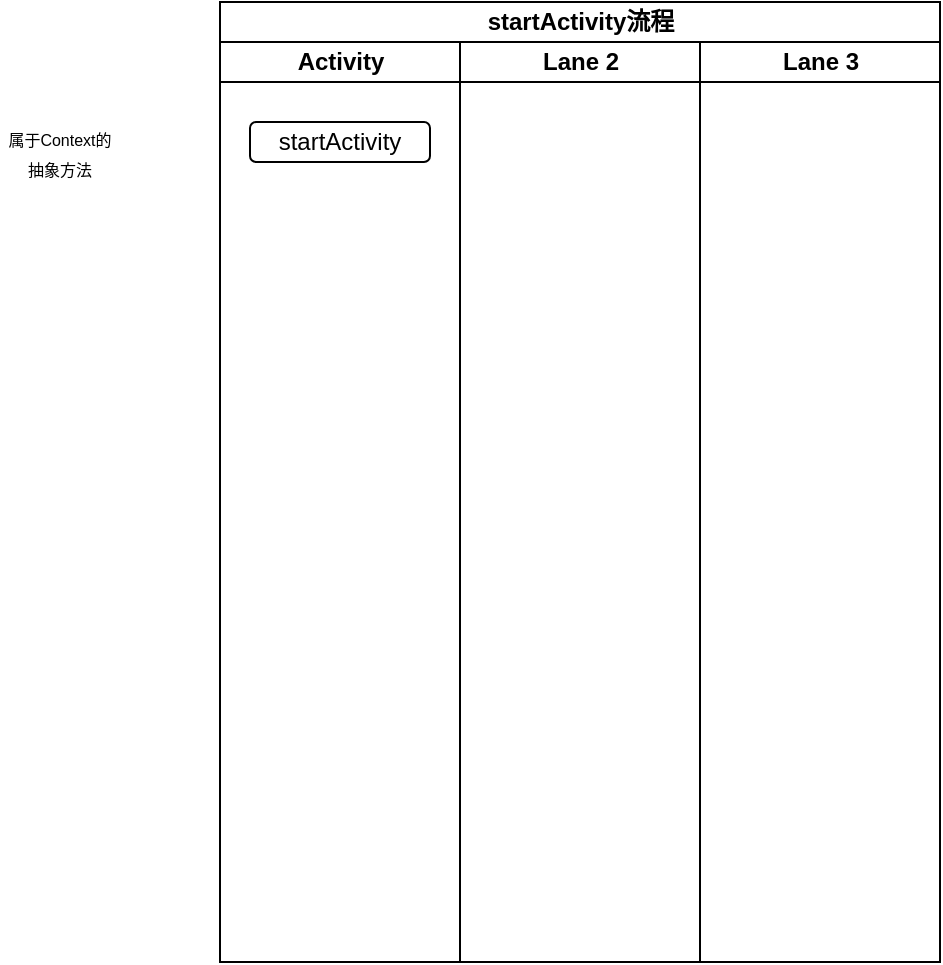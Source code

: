 <mxfile version="26.2.9">
  <diagram name="Activity启动" id="-ayfRYu_J87Z2k8ZAiav">
    <mxGraphModel dx="566" dy="464" grid="1" gridSize="10" guides="1" tooltips="1" connect="1" arrows="1" fold="1" page="1" pageScale="1" pageWidth="827" pageHeight="1169" math="0" shadow="0">
      <root>
        <mxCell id="0" />
        <mxCell id="1" parent="0" />
        <mxCell id="JiGocW1-IXIZcrb5UFu4-1" value="startActivity流程" style="swimlane;childLayout=stackLayout;resizeParent=1;resizeParentMax=0;startSize=20;html=1;" vertex="1" parent="1">
          <mxGeometry x="230.0" y="110" width="360" height="480" as="geometry" />
        </mxCell>
        <mxCell id="JiGocW1-IXIZcrb5UFu4-2" value="Activity" style="swimlane;startSize=20;html=1;" vertex="1" parent="JiGocW1-IXIZcrb5UFu4-1">
          <mxGeometry y="20" width="120" height="460" as="geometry" />
        </mxCell>
        <mxCell id="JiGocW1-IXIZcrb5UFu4-5" value="startActivity" style="rounded=1;whiteSpace=wrap;html=1;" vertex="1" parent="JiGocW1-IXIZcrb5UFu4-2">
          <mxGeometry x="15" y="40" width="90" height="20" as="geometry" />
        </mxCell>
        <mxCell id="JiGocW1-IXIZcrb5UFu4-3" value="Lane 2" style="swimlane;startSize=20;html=1;" vertex="1" parent="JiGocW1-IXIZcrb5UFu4-1">
          <mxGeometry x="120" y="20" width="120" height="460" as="geometry" />
        </mxCell>
        <mxCell id="JiGocW1-IXIZcrb5UFu4-4" value="Lane 3" style="swimlane;startSize=20;html=1;" vertex="1" parent="JiGocW1-IXIZcrb5UFu4-1">
          <mxGeometry x="240" y="20" width="120" height="460" as="geometry" />
        </mxCell>
        <mxCell id="JiGocW1-IXIZcrb5UFu4-6" value="&lt;font style=&quot;font-size: 8px;&quot;&gt;属于Context的抽象方法&lt;/font&gt;" style="text;html=1;align=center;verticalAlign=middle;whiteSpace=wrap;rounded=0;" vertex="1" parent="1">
          <mxGeometry x="120" y="170" width="60" height="30" as="geometry" />
        </mxCell>
      </root>
    </mxGraphModel>
  </diagram>
</mxfile>
